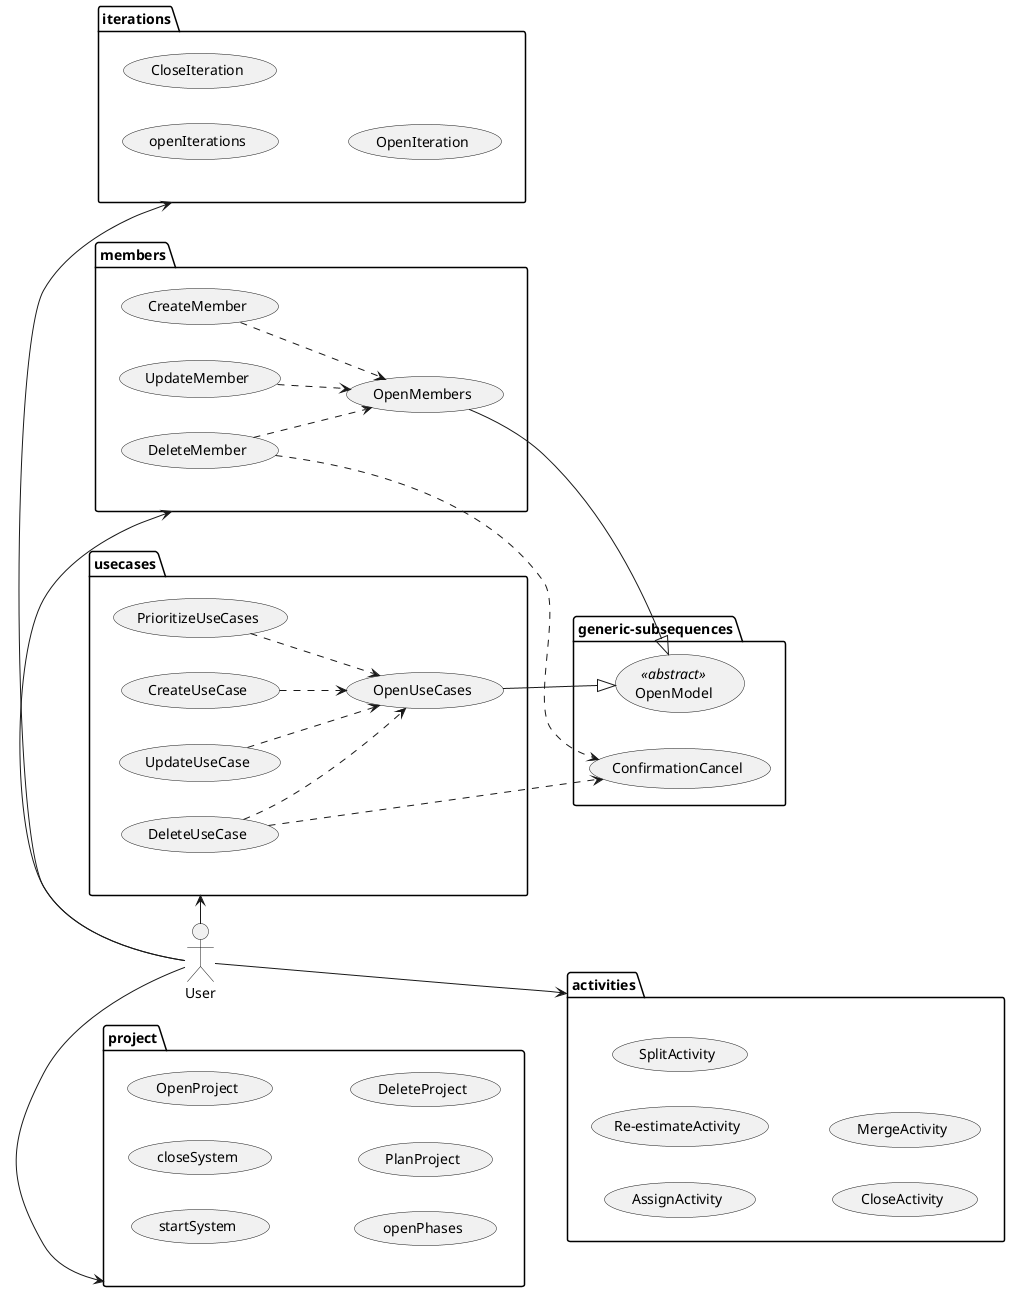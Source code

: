 @startuml
left to right direction

actor "User" as user

user -> project
user -> members
user -> usecases
user -> iterations
user -> activities

package project {
    (startSystem)
    (closeSystem)
    (OpenProject)
    (openPhases)
    (PlanProject)
    (DeleteProject)
}

package members {
    (OpenMembers)
    (CreateMember)
    (UpdateMember)
    (DeleteMember)

    (CreateMember) ..> (OpenMembers)
    (UpdateMember) ..> (OpenMembers)
    (DeleteMember) ..> (OpenMembers)
}

package usecases {
    (OpenUseCases)
    (CreateUseCase)
    (DeleteUseCase)
    (UpdateUseCase)
    (PrioritizeUseCases)

    (CreateUseCase) ..> (OpenUseCases)
    (DeleteUseCase) ..> (OpenUseCases)
    (UpdateUseCase) ..> (OpenUseCases)
    (PrioritizeUseCases) ..> (OpenUseCases)
}

package iterations {
    (openIterations)
    (CloseIteration)
    (OpenIteration)
}

package activities {
    (AssignActivity)
    (Re-estimateActivity)
    (SplitActivity)
    (CloseActivity)
    (MergeActivity)
}

package generic-subsequences {
    (ConfirmationCancel)
    usecase OpenModel <<abstract>>

    (DeleteUseCase) ..> (ConfirmationCancel)
    (DeleteMember) ..> (ConfirmationCancel)

    (OpenMembers) --|> (OpenModel)
    (OpenUseCases) --|> (OpenModel)
}

@enduml
